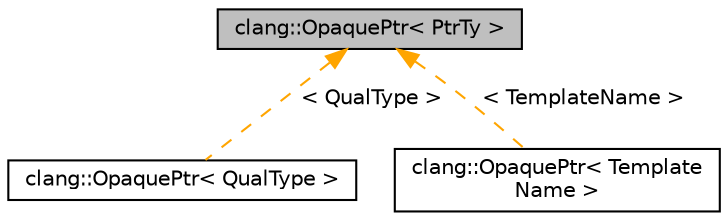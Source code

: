 digraph "clang::OpaquePtr&lt; PtrTy &gt;"
{
 // LATEX_PDF_SIZE
  bgcolor="transparent";
  edge [fontname="Helvetica",fontsize="10",labelfontname="Helvetica",labelfontsize="10"];
  node [fontname="Helvetica",fontsize="10",shape=record];
  Node1 [label="clang::OpaquePtr\< PtrTy \>",height=0.2,width=0.4,color="black", fillcolor="grey75", style="filled", fontcolor="black",tooltip="Wrapper for void* pointer."];
  Node1 -> Node2 [dir="back",color="orange",fontsize="10",style="dashed",label=" \< QualType \>" ,fontname="Helvetica"];
  Node2 [label="clang::OpaquePtr\< QualType \>",height=0.2,width=0.4,color="black",URL="$classclang_1_1OpaquePtr.html",tooltip=" "];
  Node1 -> Node3 [dir="back",color="orange",fontsize="10",style="dashed",label=" \< TemplateName \>" ,fontname="Helvetica"];
  Node3 [label="clang::OpaquePtr\< Template\lName \>",height=0.2,width=0.4,color="black",URL="$classclang_1_1OpaquePtr.html",tooltip=" "];
}
